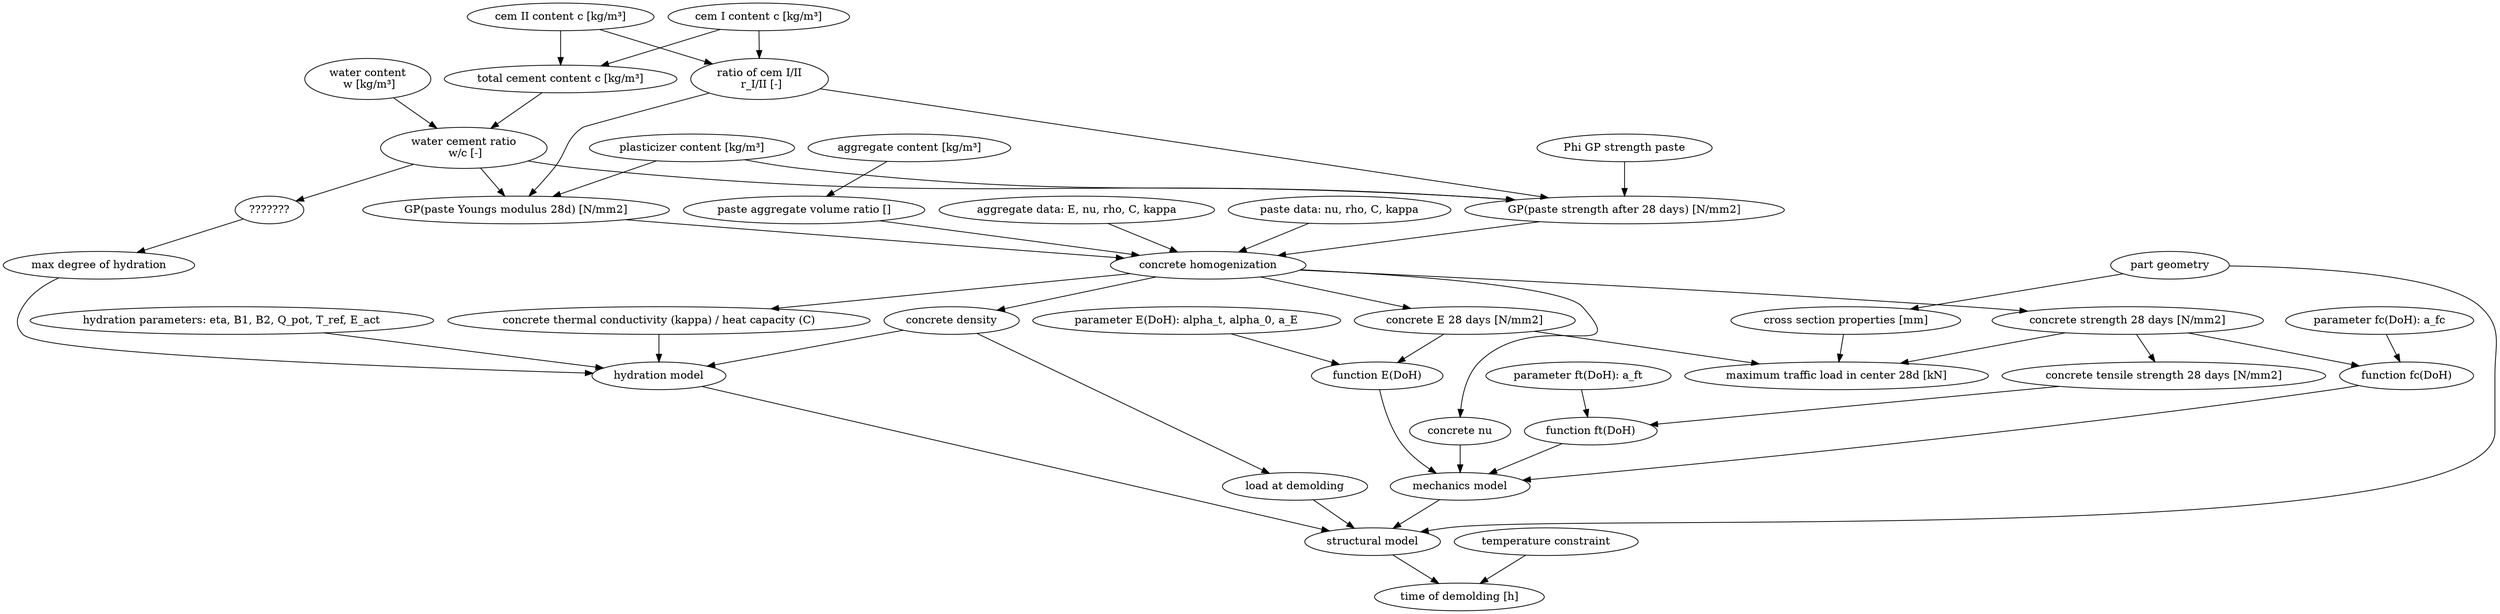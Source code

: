 // LebeDigital 
digraph LebeDigital {
	cemI [label="cem I content c [kg/m³]"]
	cemII [label="cem II content c [kg/m³]"]
	c [label="total cement content c [kg/m³]"]
	plasticizer [label="plasticizer content [kg/m³]"]
	"aggregate content" [label="aggregate content [kg/m³]"]
	cemI -> c
	cemII -> c
	ratio_cemI_cemII [label="ratio of cem I/II
 r_I/II [-]"]
	cemI -> ratio_cemI_cemII
	cemII -> ratio_cemI_cemII
	w [label="water content
 w [kg/m³]"]
	"w/c" [label="water cement ratio
 w/c [-]"]
	w -> "w/c"
	c -> "w/c"
	plasticizer -> "paste strength 28d"
	plasticizer -> "E paste"
	"paste/aggregate volume ratio" [label="paste aggregate volume ratio []"]
	ratio_cemI_cemII -> "E paste"
	ratio_cemI_cemII -> "paste strength 28d"
	"w/c" -> "E paste"
	"w/c" -> "paste strength 28d"
	"concrete E 28d" [label="concrete E 28 days [N/mm2]"]
	"concrete E 28d" -> "load bearing capacity"
	"concrete strength 28d" [label="concrete strength 28 days [N/mm2]"]
	"concrete tensile strength 28d" [label="concrete tensile strength 28 days [N/mm2]"]
	"concrete strength 28d" -> "load bearing capacity"
	"concrete strength 28d" -> "concrete tensile strength 28d"
	"cross section" [label="cross section properties [mm]"]
	"cross section" -> "load bearing capacity"
	"load bearing capacity" [label="maximum traffic load in center 28d [kN]"]
	"demolding time" [label="time of demolding [h]"]
	"fem model" [label="structural model"]
	"fem model" -> "demolding time"
	"concrete homogenization" [label="concrete homogenization"]
	"hydration model" [label="hydration model"]
	"mechanics model" [label="mechanics model"]
	"E(DoH)" [label="function E(DoH)"]
	"fc(DoH)" [label="function fc(DoH)"]
	"ft(DoH)" [label="function ft(DoH)"]
	"concrete tensile strength 28d" -> "ft(DoH)"
	"ft(DoH)" -> "mechanics model"
	"max temp" [label="temperature constraint"]
	"max temp" -> "demolding time"
	"ft paramter" [label="parameter ft(DoH): a_ft"]
	"ft paramter" -> "ft(DoH)"
	"fc paramter" [label="parameter fc(DoH): a_fc"]
	"fc paramter" -> "fc(DoH)"
	"E paramter" [label="parameter E(DoH): alpha_t, alpha_0, a_E"]
	"E paramter" -> "E(DoH)"
	"hydration model" -> "fem model"
	"mechanics model" -> "fem model"
	"E(DoH)" -> "mechanics model"
	"fc(DoH)" -> "mechanics model"
	"aggregate data" [label="aggregate data: E, nu, rho, C, kappa"]
	"aggregate data" -> "concrete homogenization"
	"paste data" [label="paste data: nu, rho, C, kappa"]
	"paste data" -> "concrete homogenization"
	"Phi GP strength paste" [label="Phi GP strength paste"]
	"Phi GP strength paste" -> "paste strength 28d"
	"paste strength 28d" [label="GP(paste strength after 28 days) [N/mm2]"]
	"paste strength 28d" -> "concrete homogenization"
	"concrete homogenization" -> "concrete strength 28d"
	"concrete homogenization" -> "concrete E 28d"
	"E paste" [label="GP(paste Youngs modulus 28d) [N/mm2]"]
	"E paste" -> "concrete homogenization"
	"aggregate content" -> "paste/aggregate volume ratio"
	"paste/aggregate volume ratio" -> "concrete homogenization"
	geometry [label="part geometry"]
	geometry -> "fem model"
	geometry -> "cross section"
	"concrete density" [label="concrete density"]
	"concrete nu" [label="concrete nu"]
	"concrete thermal" [label="concrete thermal conductivity (kappa) / heat capacity (C)"]
	"concrete homogenization" -> "concrete density"
	"concrete homogenization" -> "concrete nu"
	"concrete homogenization" -> "concrete thermal"
	"concrete density" -> "hydration model"
	"concrete thermal" -> "hydration model"
	"concrete nu" -> "mechanics model"
	"concrete density" -> load
	"concrete strength 28d" -> "fc(DoH)"
	"concrete E 28d" -> "E(DoH)"
	"hydration parameters" [label="hydration parameters: eta, B1, B2, Q_pot, T_ref, E_act"]
	"hydration parameters" -> "hydration model"
	"w/c" -> missing
	missing [label="???????"]
	missing -> "alpha max"
	"alpha max" [label="max degree of hydration"]
	"alpha max" -> "hydration model"
	load [label="load at demolding"]
	load -> "fem model"
}
